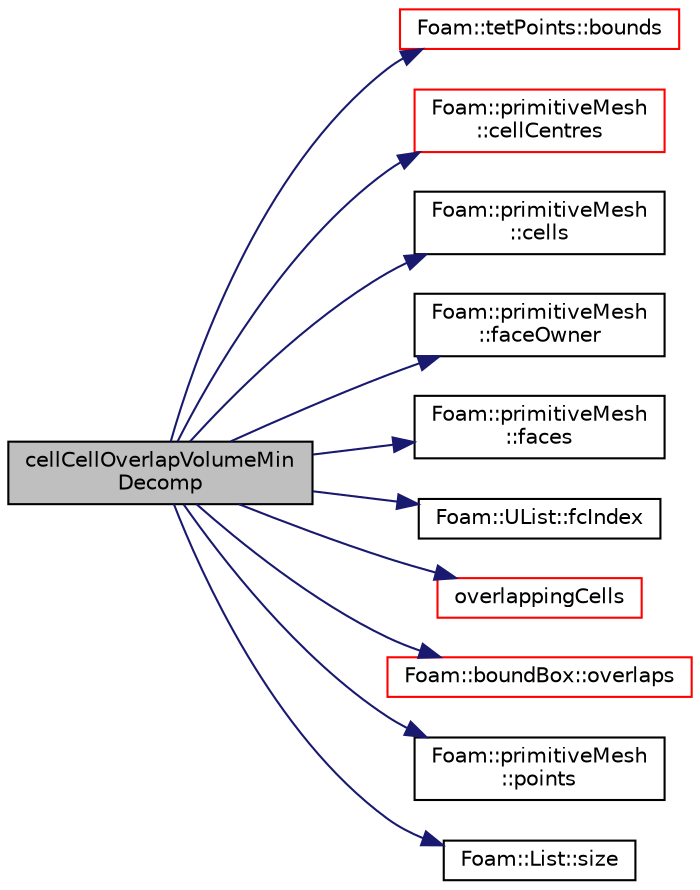 digraph "cellCellOverlapVolumeMinDecomp"
{
  bgcolor="transparent";
  edge [fontname="Helvetica",fontsize="10",labelfontname="Helvetica",labelfontsize="10"];
  node [fontname="Helvetica",fontsize="10",shape=record];
  rankdir="LR";
  Node404 [label="cellCellOverlapVolumeMin\lDecomp",height=0.2,width=0.4,color="black", fillcolor="grey75", style="filled", fontcolor="black"];
  Node404 -> Node405 [color="midnightblue",fontsize="10",style="solid",fontname="Helvetica"];
  Node405 [label="Foam::tetPoints::bounds",height=0.2,width=0.4,color="red",URL="$a28737.html#a4c997257ae2c5bbccabf1868b704996d",tooltip="Calculate the bounding box. "];
  Node404 -> Node412 [color="midnightblue",fontsize="10",style="solid",fontname="Helvetica"];
  Node412 [label="Foam::primitiveMesh\l::cellCentres",height=0.2,width=0.4,color="red",URL="$a28685.html#a7300aee2989c6ec70e39436816461902"];
  Node404 -> Node475 [color="midnightblue",fontsize="10",style="solid",fontname="Helvetica"];
  Node475 [label="Foam::primitiveMesh\l::cells",height=0.2,width=0.4,color="black",URL="$a28685.html#af19bf800d725a623c7b1d0101d65e7d3"];
  Node404 -> Node473 [color="midnightblue",fontsize="10",style="solid",fontname="Helvetica"];
  Node473 [label="Foam::primitiveMesh\l::faceOwner",height=0.2,width=0.4,color="black",URL="$a28685.html#a95a88187f795e30779aa3bac679d9bfc",tooltip="Face face-owner addresing. "];
  Node404 -> Node463 [color="midnightblue",fontsize="10",style="solid",fontname="Helvetica"];
  Node463 [label="Foam::primitiveMesh\l::faces",height=0.2,width=0.4,color="black",URL="$a28685.html#a3669b3b29537f3a55bbd2ffa8c749f41",tooltip="Return faces. "];
  Node404 -> Node476 [color="midnightblue",fontsize="10",style="solid",fontname="Helvetica"];
  Node476 [label="Foam::UList::fcIndex",height=0.2,width=0.4,color="black",URL="$a26837.html#a512534dbc231b74b95ff84902c1b2087",tooltip="Return the forward circular index, i.e. the next index. "];
  Node404 -> Node477 [color="midnightblue",fontsize="10",style="solid",fontname="Helvetica"];
  Node477 [label="overlappingCells",height=0.2,width=0.4,color="red",URL="$a26617.html#abba258a0c5e9c985bbfee6889a419e52",tooltip="Return a list of cells in meshA which overlaps with cellBI in. "];
  Node404 -> Node534 [color="midnightblue",fontsize="10",style="solid",fontname="Helvetica"];
  Node534 [label="Foam::boundBox::overlaps",height=0.2,width=0.4,color="red",URL="$a28253.html#a6caa823feb3f4b40eddaa16c88a35f7c",tooltip="Overlaps/touches boundingBox? "];
  Node404 -> Node469 [color="midnightblue",fontsize="10",style="solid",fontname="Helvetica"];
  Node469 [label="Foam::primitiveMesh\l::points",height=0.2,width=0.4,color="black",URL="$a28685.html#ad0e408ab3f867b58e419eb1cd8c2dbb6",tooltip="Return mesh points. "];
  Node404 -> Node467 [color="midnightblue",fontsize="10",style="solid",fontname="Helvetica"];
  Node467 [label="Foam::List::size",height=0.2,width=0.4,color="black",URL="$a26833.html#a8a5f6fa29bd4b500caf186f60245b384",tooltip="Override size to be inconsistent with allocated storage. "];
}
